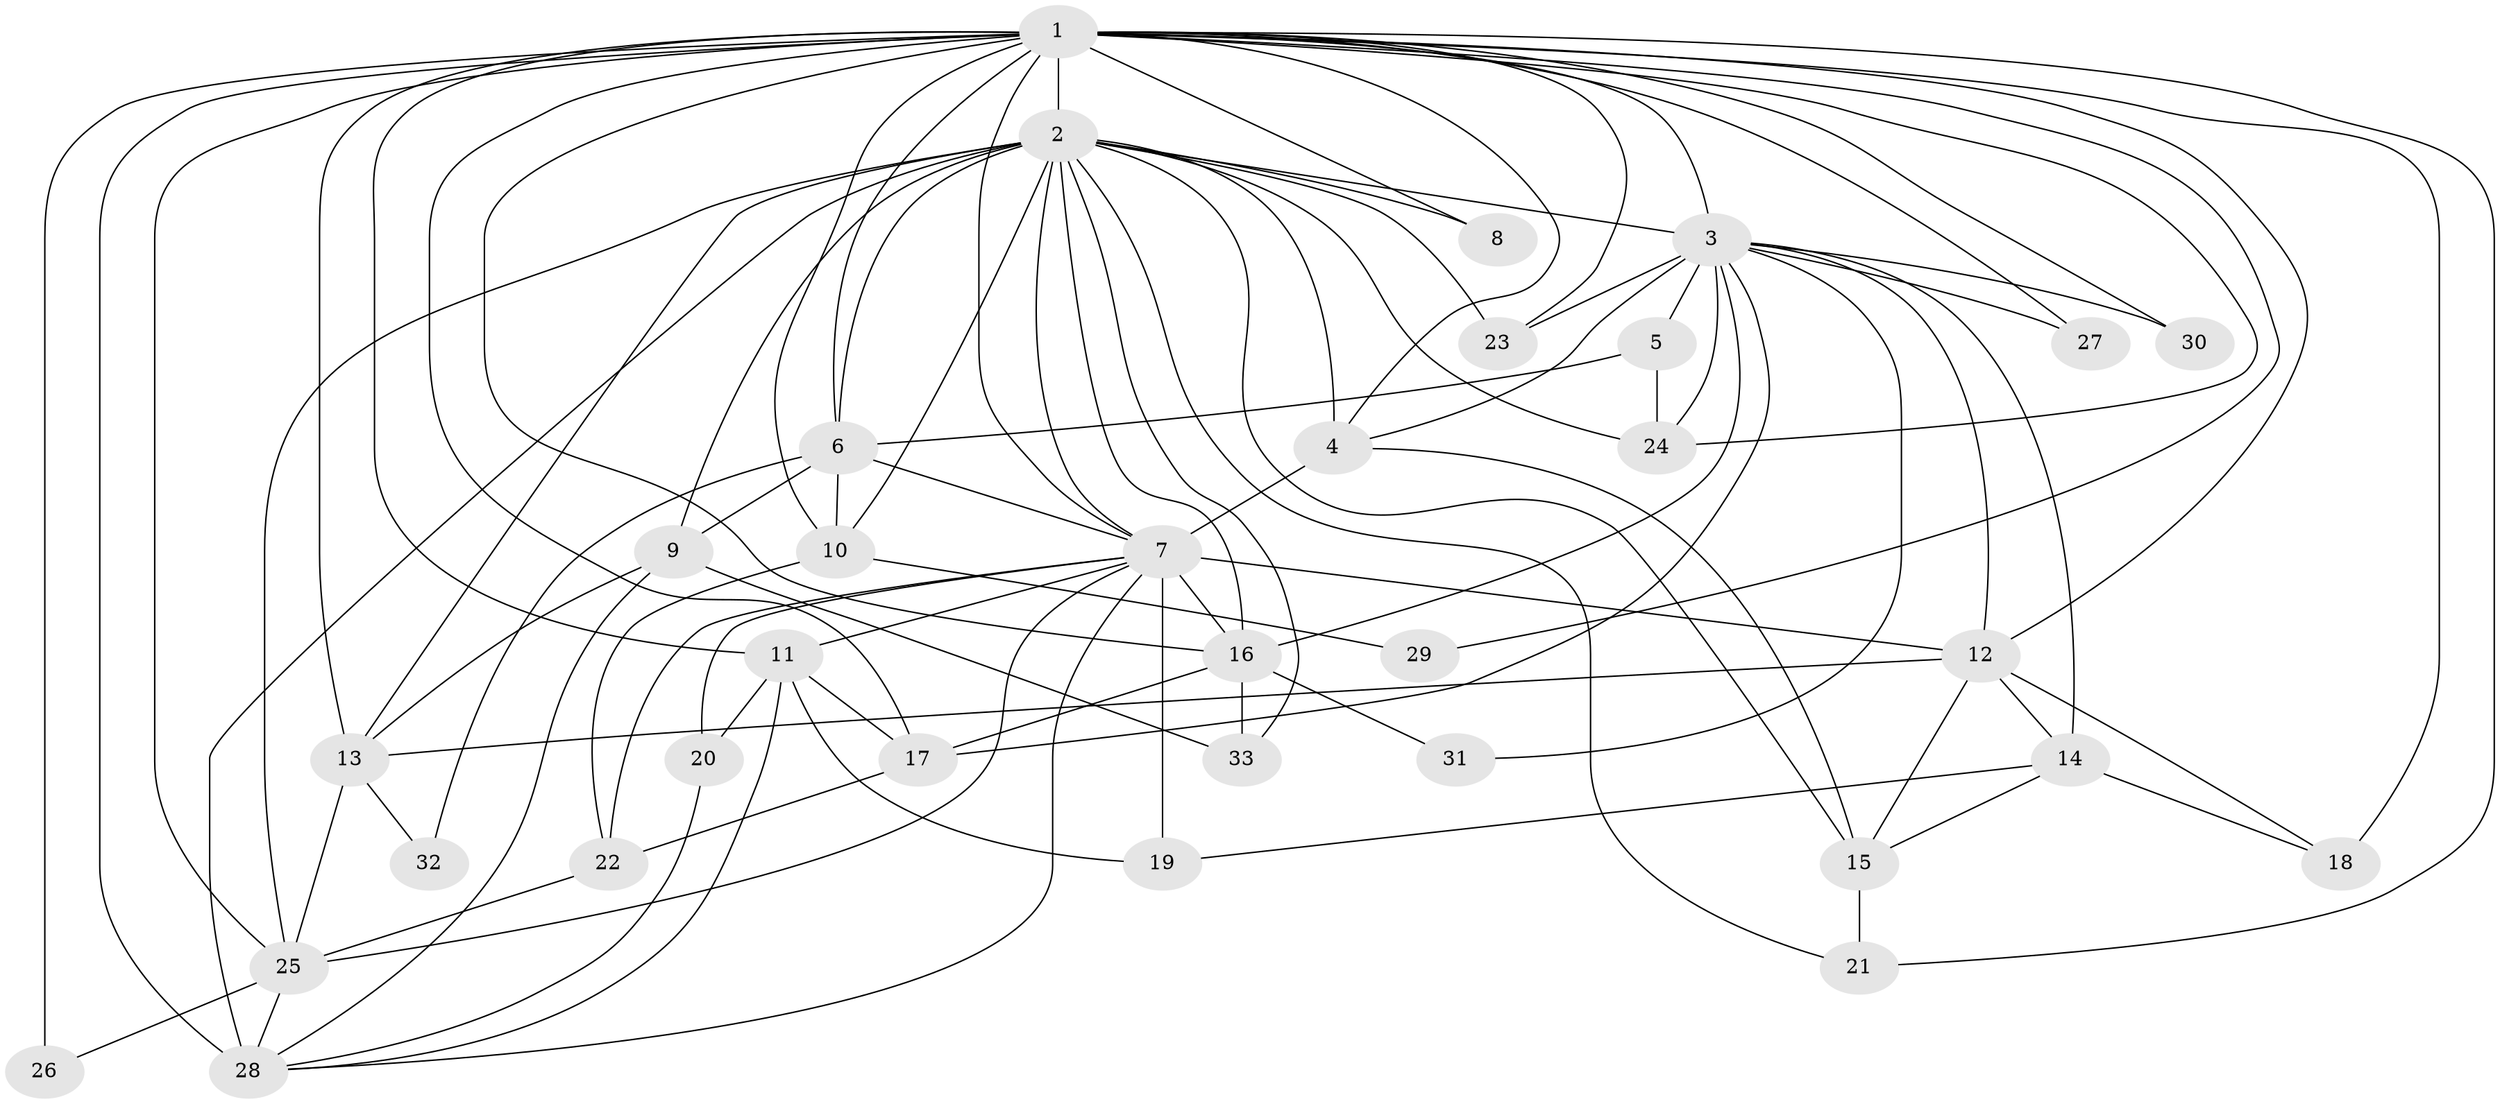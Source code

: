 // original degree distribution, {14: 0.0196078431372549, 18: 0.00980392156862745, 22: 0.00980392156862745, 28: 0.00980392156862745, 17: 0.00980392156862745, 16: 0.0196078431372549, 25: 0.00980392156862745, 20: 0.00980392156862745, 5: 0.058823529411764705, 7: 0.029411764705882353, 3: 0.18627450980392157, 4: 0.08823529411764706, 2: 0.5098039215686274, 6: 0.0196078431372549, 8: 0.00980392156862745}
// Generated by graph-tools (version 1.1) at 2025/49/03/04/25 22:49:55]
// undirected, 33 vertices, 92 edges
graph export_dot {
  node [color=gray90,style=filled];
  1;
  2;
  3;
  4;
  5;
  6;
  7;
  8;
  9;
  10;
  11;
  12;
  13;
  14;
  15;
  16;
  17;
  18;
  19;
  20;
  21;
  22;
  23;
  24;
  25;
  26;
  27;
  28;
  29;
  30;
  31;
  32;
  33;
  1 -- 2 [weight=11.0];
  1 -- 3 [weight=10.0];
  1 -- 4 [weight=5.0];
  1 -- 6 [weight=2.0];
  1 -- 7 [weight=1.0];
  1 -- 8 [weight=1.0];
  1 -- 10 [weight=2.0];
  1 -- 11 [weight=7.0];
  1 -- 12 [weight=2.0];
  1 -- 13 [weight=2.0];
  1 -- 16 [weight=1.0];
  1 -- 17 [weight=6.0];
  1 -- 18 [weight=3.0];
  1 -- 21 [weight=1.0];
  1 -- 23 [weight=1.0];
  1 -- 24 [weight=1.0];
  1 -- 25 [weight=1.0];
  1 -- 26 [weight=3.0];
  1 -- 27 [weight=2.0];
  1 -- 28 [weight=1.0];
  1 -- 29 [weight=1.0];
  1 -- 30 [weight=2.0];
  2 -- 3 [weight=4.0];
  2 -- 4 [weight=2.0];
  2 -- 6 [weight=1.0];
  2 -- 7 [weight=2.0];
  2 -- 8 [weight=2.0];
  2 -- 9 [weight=2.0];
  2 -- 10 [weight=1.0];
  2 -- 13 [weight=1.0];
  2 -- 15 [weight=1.0];
  2 -- 16 [weight=1.0];
  2 -- 21 [weight=1.0];
  2 -- 23 [weight=1.0];
  2 -- 24 [weight=1.0];
  2 -- 25 [weight=7.0];
  2 -- 28 [weight=4.0];
  2 -- 33 [weight=1.0];
  3 -- 4 [weight=3.0];
  3 -- 5 [weight=2.0];
  3 -- 12 [weight=1.0];
  3 -- 14 [weight=1.0];
  3 -- 16 [weight=1.0];
  3 -- 17 [weight=1.0];
  3 -- 23 [weight=1.0];
  3 -- 24 [weight=1.0];
  3 -- 27 [weight=1.0];
  3 -- 30 [weight=1.0];
  3 -- 31 [weight=1.0];
  4 -- 7 [weight=9.0];
  4 -- 15 [weight=1.0];
  5 -- 6 [weight=2.0];
  5 -- 24 [weight=2.0];
  6 -- 7 [weight=1.0];
  6 -- 9 [weight=1.0];
  6 -- 10 [weight=1.0];
  6 -- 32 [weight=1.0];
  7 -- 11 [weight=1.0];
  7 -- 12 [weight=2.0];
  7 -- 16 [weight=1.0];
  7 -- 19 [weight=2.0];
  7 -- 20 [weight=1.0];
  7 -- 22 [weight=2.0];
  7 -- 25 [weight=1.0];
  7 -- 28 [weight=1.0];
  9 -- 13 [weight=1.0];
  9 -- 28 [weight=1.0];
  9 -- 33 [weight=1.0];
  10 -- 22 [weight=1.0];
  10 -- 29 [weight=1.0];
  11 -- 17 [weight=1.0];
  11 -- 19 [weight=1.0];
  11 -- 20 [weight=1.0];
  11 -- 28 [weight=1.0];
  12 -- 13 [weight=2.0];
  12 -- 14 [weight=1.0];
  12 -- 15 [weight=1.0];
  12 -- 18 [weight=1.0];
  13 -- 25 [weight=2.0];
  13 -- 32 [weight=1.0];
  14 -- 15 [weight=1.0];
  14 -- 18 [weight=2.0];
  14 -- 19 [weight=1.0];
  15 -- 21 [weight=1.0];
  16 -- 17 [weight=1.0];
  16 -- 31 [weight=1.0];
  16 -- 33 [weight=1.0];
  17 -- 22 [weight=1.0];
  20 -- 28 [weight=1.0];
  22 -- 25 [weight=2.0];
  25 -- 26 [weight=1.0];
  25 -- 28 [weight=1.0];
}
